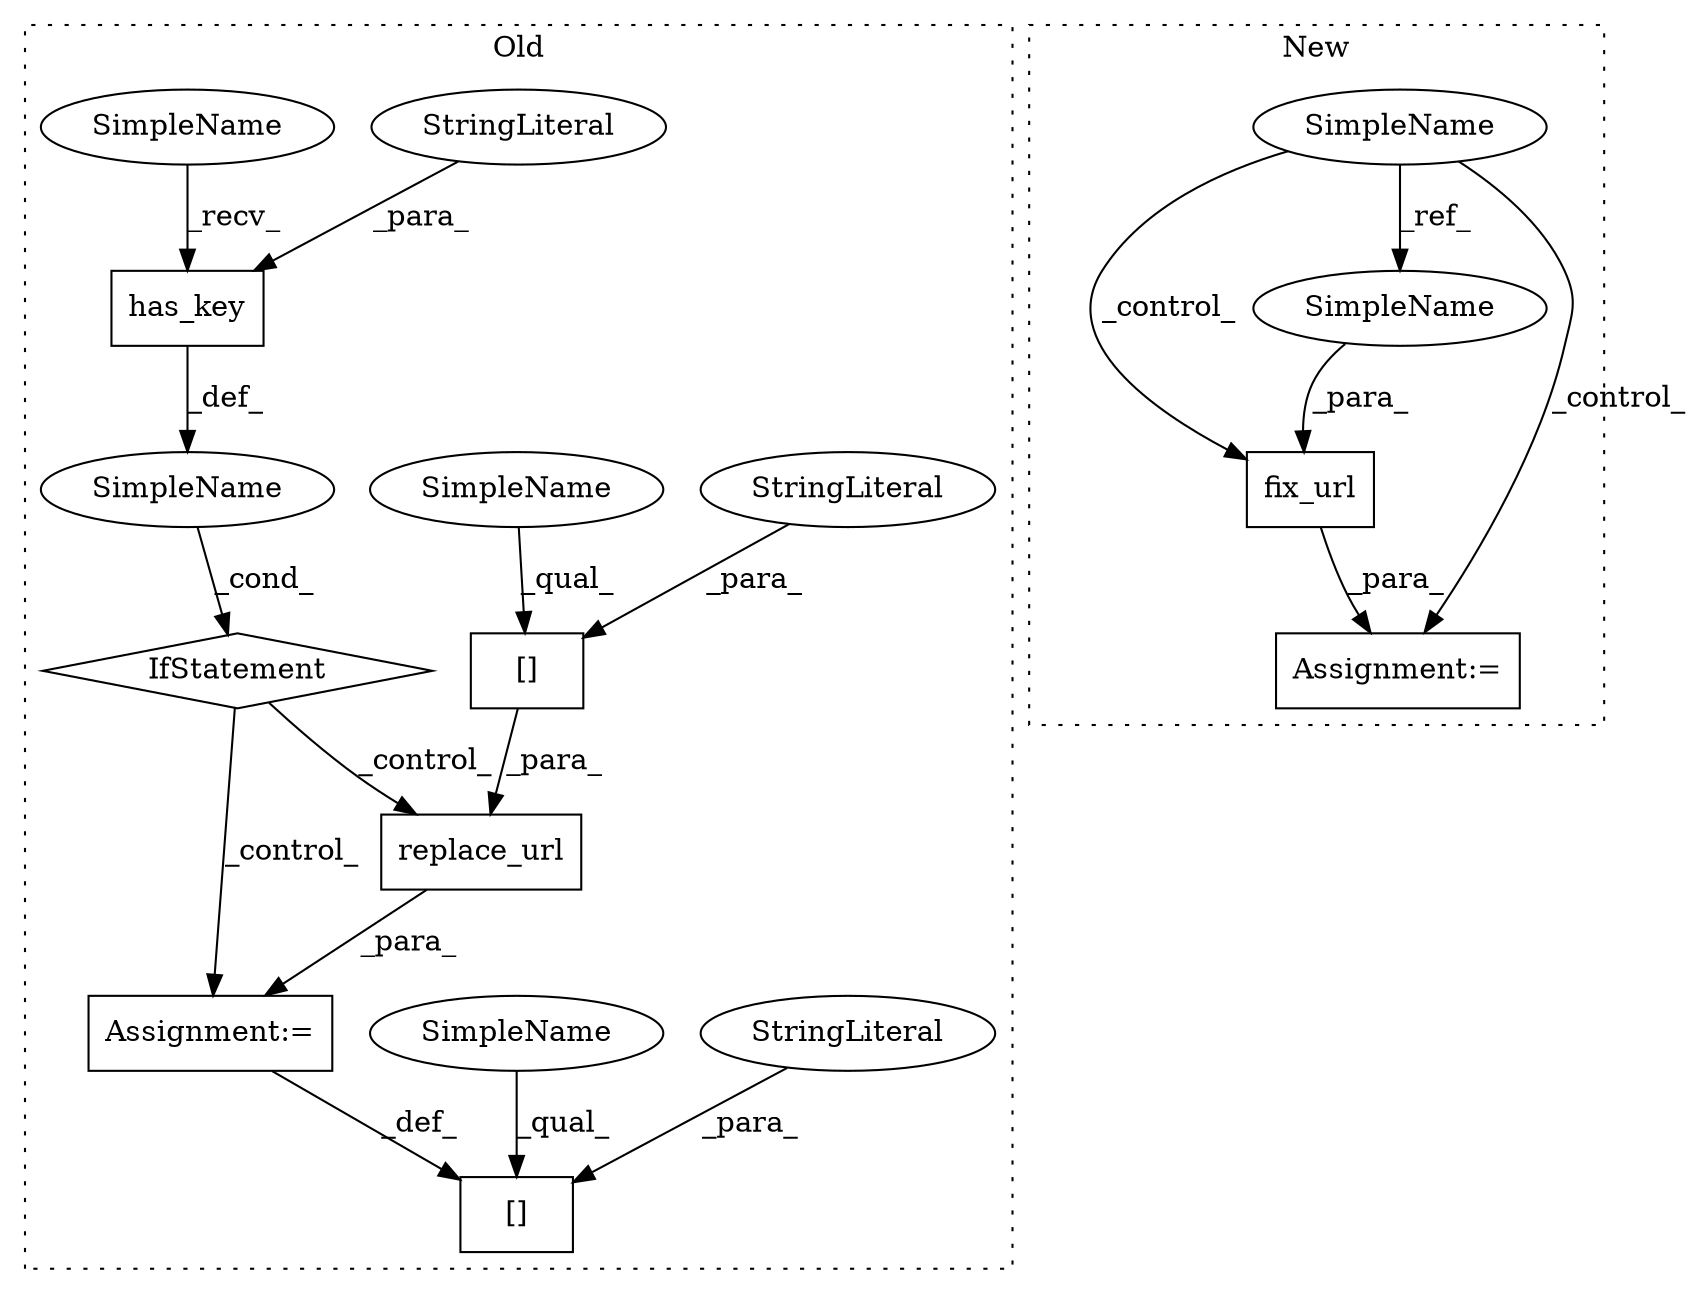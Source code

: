 digraph G {
subgraph cluster0 {
1 [label="has_key" a="32" s="1794,1807" l="8,1" shape="box"];
4 [label="[]" a="2" s="1820,1827" l="2,1" shape="box"];
5 [label="IfStatement" a="25" s="1788,1808" l="4,2" shape="diamond"];
6 [label="[]" a="2" s="1846,1853" l="2,1" shape="box"];
7 [label="SimpleName" a="42" s="" l="" shape="ellipse"];
8 [label="replace_url" a="32" s="1834,1874" l="12,1" shape="box"];
9 [label="StringLiteral" a="45" s="1802" l="5" shape="ellipse"];
11 [label="StringLiteral" a="45" s="1848" l="5" shape="ellipse"];
12 [label="Assignment:=" a="7" s="1828" l="1" shape="box"];
13 [label="StringLiteral" a="45" s="1822" l="5" shape="ellipse"];
15 [label="SimpleName" a="42" s="1820" l="1" shape="ellipse"];
16 [label="SimpleName" a="42" s="1846" l="1" shape="ellipse"];
17 [label="SimpleName" a="42" s="1792" l="1" shape="ellipse"];
label = "Old";
style="dotted";
}
subgraph cluster1 {
2 [label="fix_url" a="32" s="1954,1983" l="8,1" shape="box"];
3 [label="SimpleName" a="42" s="1914" l="1" shape="ellipse"];
10 [label="Assignment:=" a="7" s="1948" l="1" shape="box"];
14 [label="SimpleName" a="42" s="1962" l="1" shape="ellipse"];
label = "New";
style="dotted";
}
1 -> 7 [label="_def_"];
2 -> 10 [label="_para_"];
3 -> 14 [label="_ref_"];
3 -> 10 [label="_control_"];
3 -> 2 [label="_control_"];
5 -> 8 [label="_control_"];
5 -> 12 [label="_control_"];
6 -> 8 [label="_para_"];
7 -> 5 [label="_cond_"];
8 -> 12 [label="_para_"];
9 -> 1 [label="_para_"];
11 -> 6 [label="_para_"];
12 -> 4 [label="_def_"];
13 -> 4 [label="_para_"];
14 -> 2 [label="_para_"];
15 -> 4 [label="_qual_"];
16 -> 6 [label="_qual_"];
17 -> 1 [label="_recv_"];
}